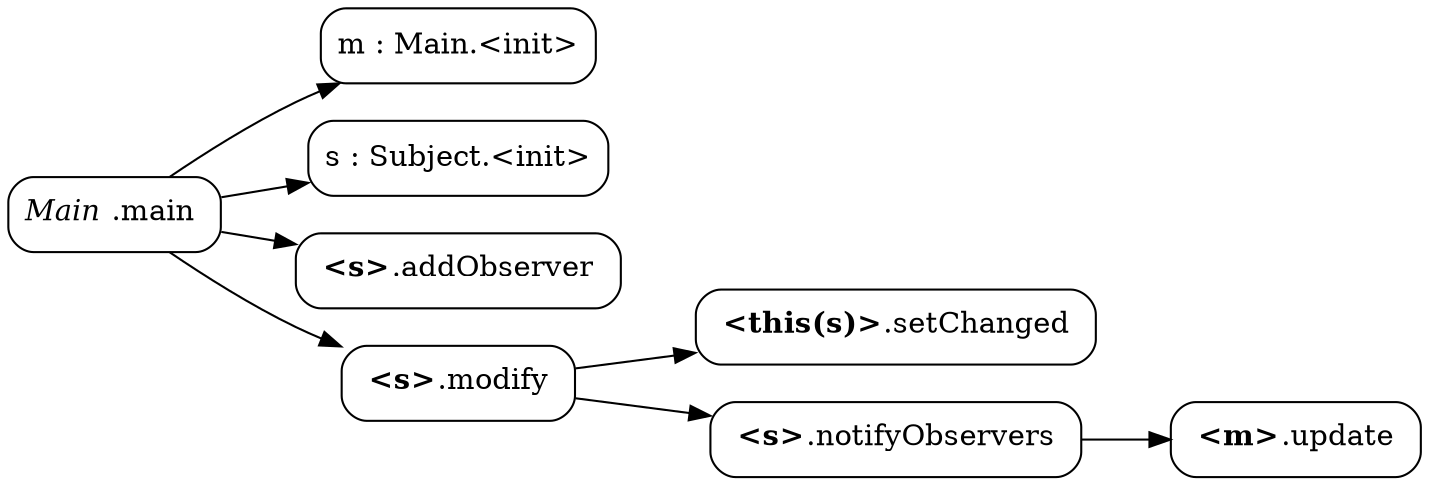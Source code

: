 digraph {
    rankdir = LR;
    node [shape=box];
    node [style=rounded];

    main [label=<<I>Main</I>&nbsp;.main >];
    Main [label="m : Main.<init>"];
    Subject [label="s : Subject.<init>"];
    addObserver [label=< <b>&lt;s&gt;</b>.addObserver >];
    modify [label=< <b>&lt;s&gt;</b>.modify >];
    setChanged [label=< <b>&lt;this(s)&gt;</b>.setChanged >];
    update [label=< <b>&lt;m&gt;</b>.update >];
    notifyObservers [label=< <b>&lt;s&gt;</b>.notifyObservers >];

    main -> Main;
    main -> Subject;
    main -> addObserver;
    main -> modify;
    modify -> setChanged;
    modify -> notifyObservers;
    notifyObservers -> update;
}